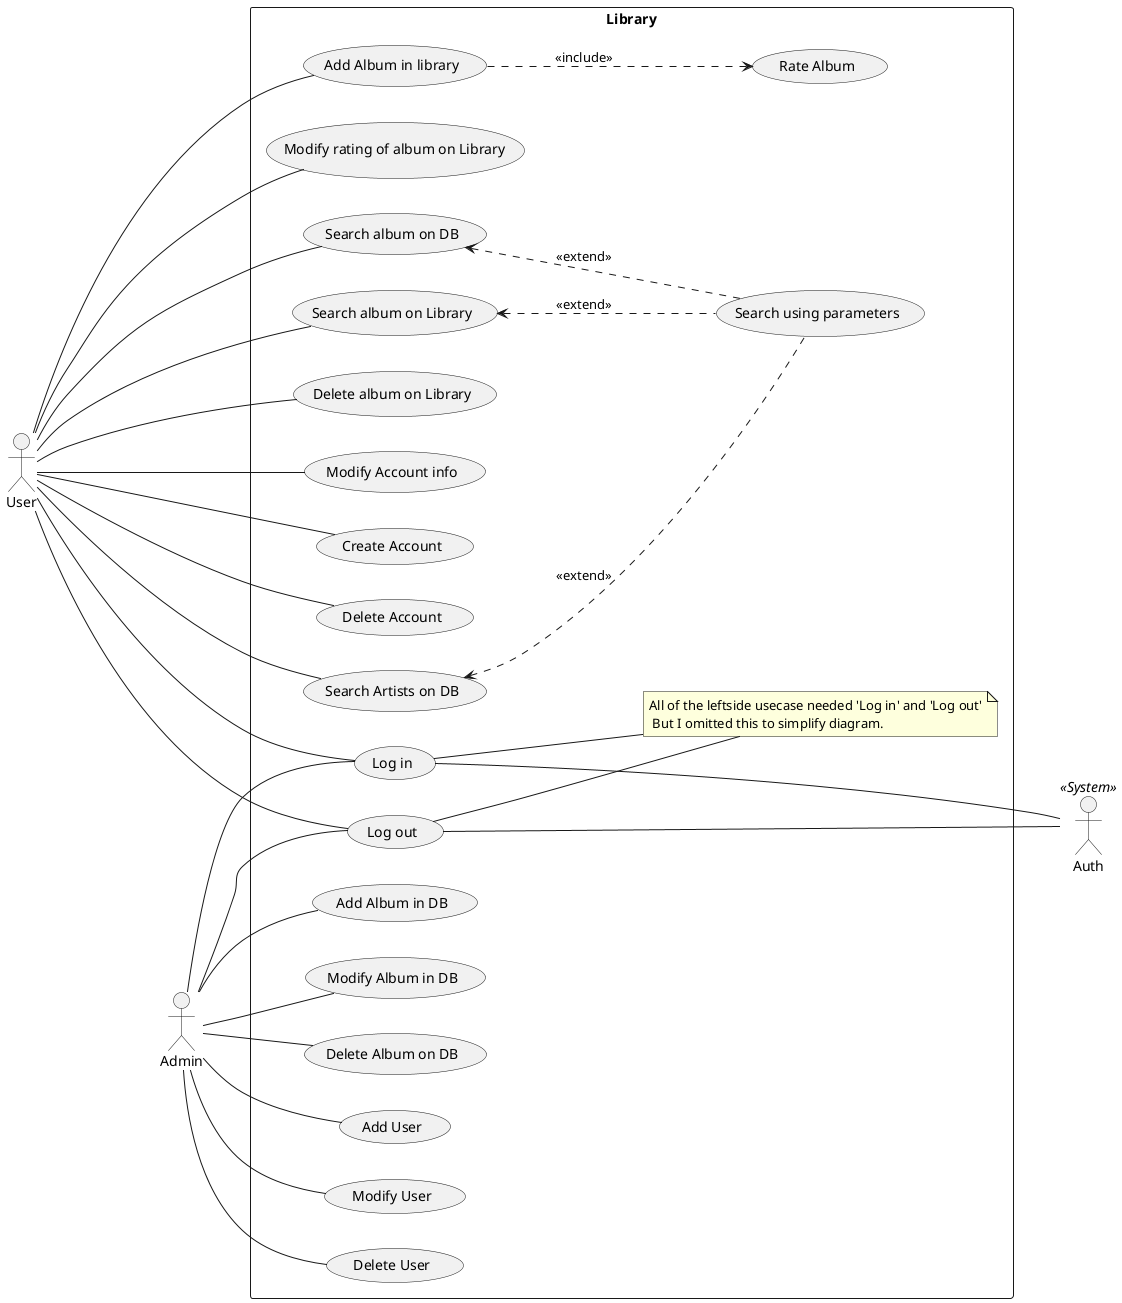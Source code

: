 @startuml
left to right direction
:User:
:Auth: <<System>>
:Admin:
rectangle Library {
  User -- (Add Album in library)
  (Add Album in library) .-> (Rate Album) : <<include>>
  User -- (Modify rating of album on Library)
  User -- (Search album on DB)
  User -- (Search album on Library)
  (Search album on Library) <-. (Search using parameters) : <<extend>>
  User -- (Delete album on Library)
  (Search album on DB) <-. (Search using parameters) : <<extend>>
  User -- (Modify Account info)
  User -- (Create Account)
  User -- (Delete Account)
  User -- (Search Artists on DB)
  (Search Artists on DB) <-. (Search using parameters) : <<extend>>

  User ---- (Log in)
  User ---- (Log out)
  Admin -- (Log in)
  Admin -- (Log out)
  (Log in) --- Auth
  (Log out) -- Auth
  note "All of the leftside usecase needed 'Log in' and 'Log out'\n But I omitted this to simplify diagram." as N1
  (Log in) -- N1
  (Log out) -- N1
  Admin -- (Add Album in DB)
  Admin -- (Modify Album in DB)
  Admin -- (Delete Album on DB)
  Admin -- (Add User)
  Admin -- (Modify User)
  Admin -- (Delete User)
}

@enduml